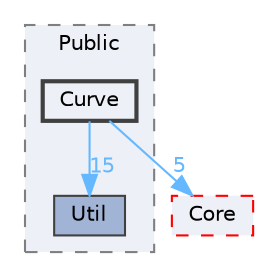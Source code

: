 digraph "Curve"
{
 // INTERACTIVE_SVG=YES
 // LATEX_PDF_SIZE
  bgcolor="transparent";
  edge [fontname=Helvetica,fontsize=10,labelfontname=Helvetica,labelfontsize=10];
  node [fontname=Helvetica,fontsize=10,shape=box,height=0.2,width=0.4];
  compound=true
  subgraph clusterdir_0c0827902e2ee888b2900676fadb6dfe {
    graph [ bgcolor="#edf0f7", pencolor="grey50", label="Public", fontname=Helvetica,fontsize=10 style="filled,dashed", URL="dir_0c0827902e2ee888b2900676fadb6dfe.html",tooltip=""]
  dir_03beab7dd8778e6fad11d15fe8adabfd [label="Util", fillcolor="#a2b4d6", color="grey25", style="filled", URL="dir_03beab7dd8778e6fad11d15fe8adabfd.html",tooltip=""];
  dir_dabb8138ec37f07989c0306b425a6d99 [label="Curve", fillcolor="#edf0f7", color="grey25", style="filled,bold", URL="dir_dabb8138ec37f07989c0306b425a6d99.html",tooltip=""];
  }
  dir_0e6cddcc9caa1238c7f3774224afaa45 [label="Core", fillcolor="#edf0f7", color="red", style="filled,dashed", URL="dir_0e6cddcc9caa1238c7f3774224afaa45.html",tooltip=""];
  dir_dabb8138ec37f07989c0306b425a6d99->dir_03beab7dd8778e6fad11d15fe8adabfd [headlabel="15", labeldistance=1.5 headhref="dir_000272_001234.html" href="dir_000272_001234.html" color="steelblue1" fontcolor="steelblue1"];
  dir_dabb8138ec37f07989c0306b425a6d99->dir_0e6cddcc9caa1238c7f3774224afaa45 [headlabel="5", labeldistance=1.5 headhref="dir_000272_000266.html" href="dir_000272_000266.html" color="steelblue1" fontcolor="steelblue1"];
}
